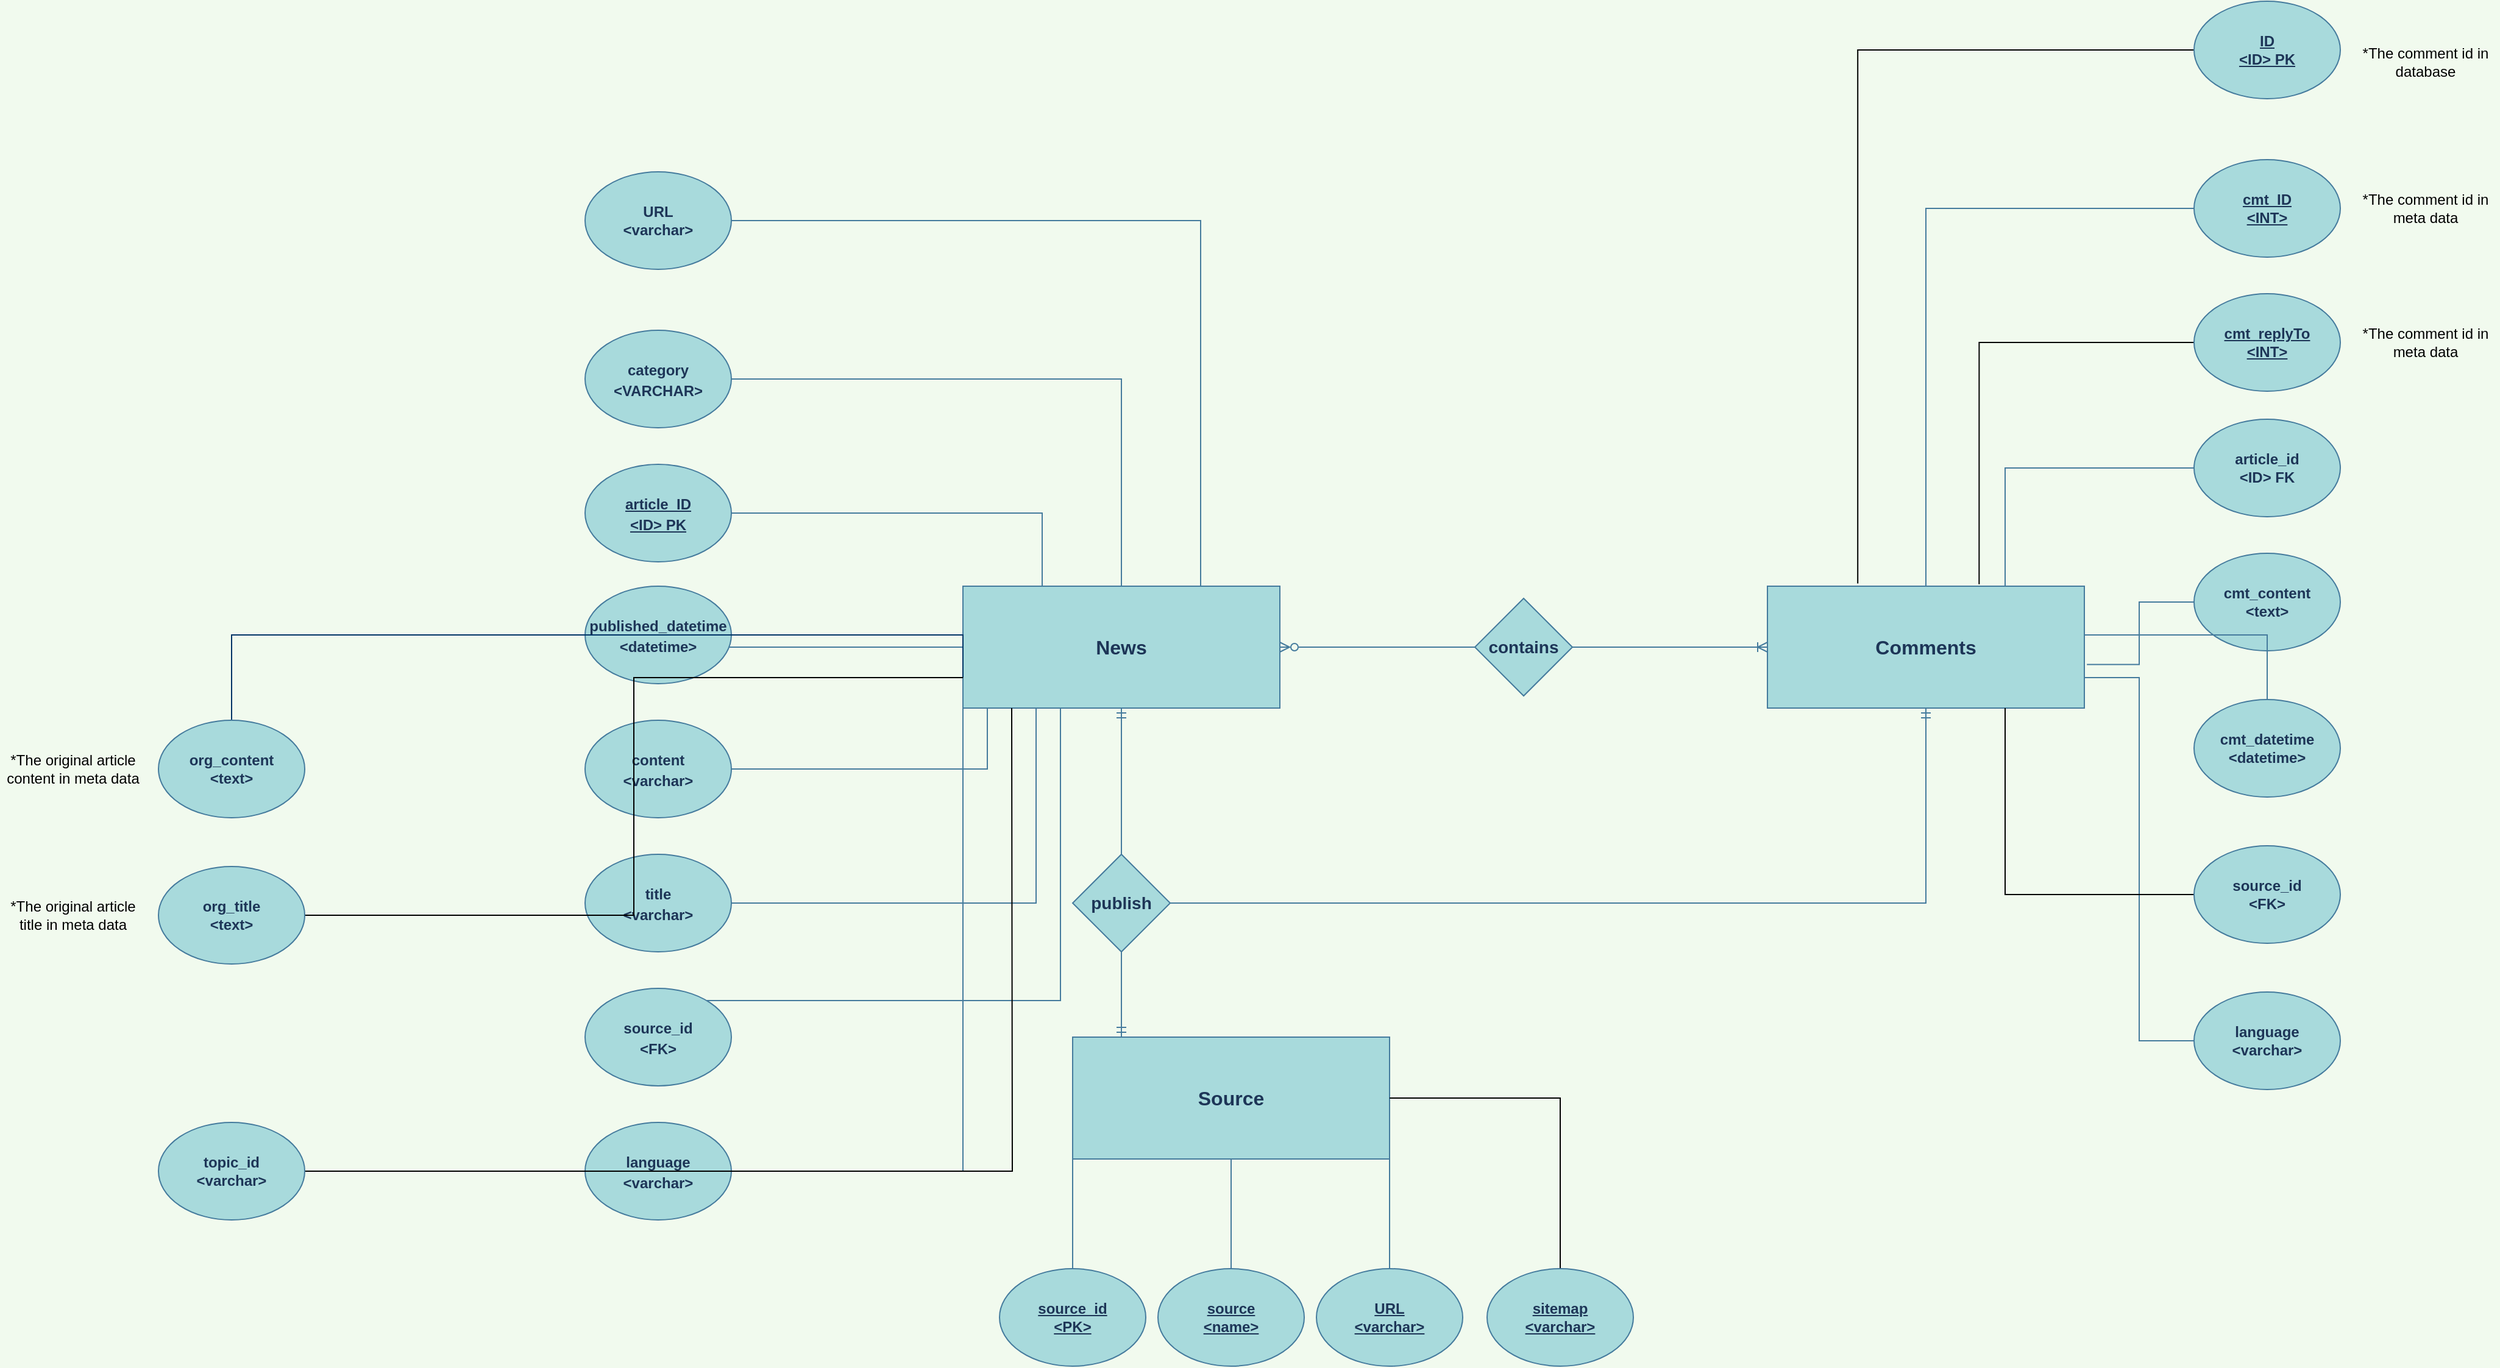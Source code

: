 <mxfile version="20.8.17" type="github">
  <diagram id="R2lEEEUBdFMjLlhIrx00" name="Page-1">
    <mxGraphModel dx="2085" dy="1774" grid="1" gridSize="10" guides="1" tooltips="1" connect="1" arrows="1" fold="1" page="1" pageScale="1" pageWidth="850" pageHeight="1100" background="#F1FAEE" math="0" shadow="0" extFonts="Permanent Marker^https://fonts.googleapis.com/css?family=Permanent+Marker">
      <root>
        <mxCell id="0" />
        <mxCell id="1" parent="0" />
        <mxCell id="RLFhRpxJglFCo0WGlOcY-26" style="edgeStyle=orthogonalEdgeStyle;rounded=0;orthogonalLoop=1;jettySize=auto;html=1;exitX=1;exitY=0.5;exitDx=0;exitDy=0;fontSize=14;endArrow=none;endFill=0;entryX=0;entryY=0.5;entryDx=0;entryDy=0;startArrow=ERzeroToMany;startFill=0;labelBackgroundColor=#F1FAEE;strokeColor=#457B9D;fontColor=#1D3557;" parent="1" source="RLFhRpxJglFCo0WGlOcY-2" target="RLFhRpxJglFCo0WGlOcY-27" edge="1">
          <mxGeometry relative="1" as="geometry" />
        </mxCell>
        <mxCell id="RLFhRpxJglFCo0WGlOcY-48" style="edgeStyle=orthogonalEdgeStyle;rounded=0;orthogonalLoop=1;jettySize=auto;html=1;fontSize=14;startArrow=ERmandOne;startFill=0;endArrow=none;endFill=0;labelBackgroundColor=#F1FAEE;strokeColor=#457B9D;fontColor=#1D3557;" parent="1" source="RLFhRpxJglFCo0WGlOcY-2" target="RLFhRpxJglFCo0WGlOcY-46" edge="1">
          <mxGeometry relative="1" as="geometry" />
        </mxCell>
        <mxCell id="ChOQstC75c1EbROjBpMN-3" style="edgeStyle=orthogonalEdgeStyle;rounded=0;orthogonalLoop=1;jettySize=auto;html=1;entryX=1;entryY=0.5;entryDx=0;entryDy=0;labelBackgroundColor=#F1FAEE;strokeColor=#457B9D;fontColor=#1D3557;endArrow=none;endFill=0;" parent="1" source="RLFhRpxJglFCo0WGlOcY-2" target="ChOQstC75c1EbROjBpMN-2" edge="1">
          <mxGeometry relative="1" as="geometry">
            <Array as="points">
              <mxPoint x="190" y="710" />
            </Array>
          </mxGeometry>
        </mxCell>
        <mxCell id="RLFhRpxJglFCo0WGlOcY-2" value="News" style="rounded=0;whiteSpace=wrap;html=1;fontSize=16;fontStyle=1;fillColor=#A8DADC;strokeColor=#457B9D;fontColor=#1D3557;" parent="1" vertex="1">
          <mxGeometry x="190" y="230" width="260" height="100" as="geometry" />
        </mxCell>
        <mxCell id="RLFhRpxJglFCo0WGlOcY-5" style="edgeStyle=orthogonalEdgeStyle;rounded=0;orthogonalLoop=1;jettySize=auto;html=1;entryX=0.25;entryY=0;entryDx=0;entryDy=0;fontSize=16;endArrow=none;endFill=0;labelBackgroundColor=#F1FAEE;strokeColor=#457B9D;fontColor=#1D3557;" parent="1" source="RLFhRpxJglFCo0WGlOcY-4" target="RLFhRpxJglFCo0WGlOcY-2" edge="1">
          <mxGeometry relative="1" as="geometry" />
        </mxCell>
        <mxCell id="RLFhRpxJglFCo0WGlOcY-4" value="&lt;font style=&quot;font-size: 12px;&quot;&gt;article_ID&lt;br style=&quot;&quot;&gt;&amp;lt;ID&amp;gt; PK&lt;/font&gt;" style="ellipse;whiteSpace=wrap;html=1;fontStyle=5;fontSize=14;fontColor=#1D3557;fillColor=#A8DADC;strokeColor=#457B9D;" parent="1" vertex="1">
          <mxGeometry x="-120" y="130" width="120" height="80" as="geometry" />
        </mxCell>
        <mxCell id="RLFhRpxJglFCo0WGlOcY-7" style="edgeStyle=orthogonalEdgeStyle;rounded=0;orthogonalLoop=1;jettySize=auto;html=1;entryX=0;entryY=0.5;entryDx=0;entryDy=0;fontSize=16;endArrow=none;endFill=0;labelBackgroundColor=#F1FAEE;strokeColor=#457B9D;fontColor=#1D3557;" parent="1" source="RLFhRpxJglFCo0WGlOcY-6" target="RLFhRpxJglFCo0WGlOcY-2" edge="1">
          <mxGeometry relative="1" as="geometry">
            <Array as="points">
              <mxPoint x="60" y="280" />
              <mxPoint x="60" y="280" />
            </Array>
          </mxGeometry>
        </mxCell>
        <mxCell id="RLFhRpxJglFCo0WGlOcY-6" value="&lt;font style=&quot;font-size: 12px;&quot;&gt;published_datetime&lt;br style=&quot;&quot;&gt;&amp;lt;datetime&amp;gt;&lt;/font&gt;" style="ellipse;whiteSpace=wrap;html=1;fontStyle=1;fontSize=14;fillColor=#A8DADC;strokeColor=#457B9D;fontColor=#1D3557;" parent="1" vertex="1">
          <mxGeometry x="-120" y="230" width="120" height="80" as="geometry" />
        </mxCell>
        <mxCell id="RLFhRpxJglFCo0WGlOcY-11" style="edgeStyle=orthogonalEdgeStyle;rounded=0;orthogonalLoop=1;jettySize=auto;html=1;entryX=0.5;entryY=0;entryDx=0;entryDy=0;fontSize=16;endArrow=none;endFill=0;labelBackgroundColor=#F1FAEE;strokeColor=#457B9D;fontColor=#1D3557;" parent="1" source="RLFhRpxJglFCo0WGlOcY-10" target="RLFhRpxJglFCo0WGlOcY-2" edge="1">
          <mxGeometry relative="1" as="geometry" />
        </mxCell>
        <mxCell id="RLFhRpxJglFCo0WGlOcY-10" value="&lt;font style=&quot;font-size: 12px;&quot;&gt;category&lt;br style=&quot;&quot;&gt;&amp;lt;VARCHAR&amp;gt;&lt;/font&gt;" style="ellipse;whiteSpace=wrap;html=1;fontStyle=1;fontSize=14;fillColor=#A8DADC;strokeColor=#457B9D;fontColor=#1D3557;" parent="1" vertex="1">
          <mxGeometry x="-120" y="20" width="120" height="80" as="geometry" />
        </mxCell>
        <mxCell id="RLFhRpxJglFCo0WGlOcY-17" style="edgeStyle=orthogonalEdgeStyle;rounded=0;orthogonalLoop=1;jettySize=auto;html=1;entryX=0.5;entryY=1;entryDx=0;entryDy=0;fontSize=16;endArrow=none;endFill=0;labelBackgroundColor=#F1FAEE;strokeColor=#457B9D;fontColor=#1D3557;" parent="1" source="RLFhRpxJglFCo0WGlOcY-16" target="RLFhRpxJglFCo0WGlOcY-2" edge="1">
          <mxGeometry relative="1" as="geometry">
            <Array as="points">
              <mxPoint x="210" y="380" />
              <mxPoint x="210" y="330" />
            </Array>
          </mxGeometry>
        </mxCell>
        <mxCell id="RLFhRpxJglFCo0WGlOcY-16" value="&lt;font style=&quot;font-size: 12px;&quot;&gt;content&lt;br style=&quot;&quot;&gt;&amp;lt;varchar&amp;gt;&lt;/font&gt;" style="ellipse;whiteSpace=wrap;html=1;fontStyle=1;fontSize=14;fillColor=#A8DADC;strokeColor=#457B9D;fontColor=#1D3557;" parent="1" vertex="1">
          <mxGeometry x="-120" y="340" width="120" height="80" as="geometry" />
        </mxCell>
        <mxCell id="RLFhRpxJglFCo0WGlOcY-21" style="edgeStyle=orthogonalEdgeStyle;rounded=0;orthogonalLoop=1;jettySize=auto;html=1;entryX=0.75;entryY=1;entryDx=0;entryDy=0;fontSize=16;endArrow=none;endFill=0;labelBackgroundColor=#F1FAEE;strokeColor=#457B9D;fontColor=#1D3557;" parent="1" source="RLFhRpxJglFCo0WGlOcY-19" target="RLFhRpxJglFCo0WGlOcY-2" edge="1">
          <mxGeometry relative="1" as="geometry">
            <Array as="points">
              <mxPoint x="250" y="490" />
              <mxPoint x="250" y="330" />
            </Array>
          </mxGeometry>
        </mxCell>
        <mxCell id="RLFhRpxJglFCo0WGlOcY-19" value="&lt;font style=&quot;font-size: 12px;&quot;&gt;title&lt;br style=&quot;&quot;&gt;&amp;lt;varchar&amp;gt;&lt;/font&gt;" style="ellipse;whiteSpace=wrap;html=1;fontStyle=1;fillColor=#A8DADC;strokeColor=#457B9D;fontColor=#1D3557;fontSize=14;" parent="1" vertex="1">
          <mxGeometry x="-120" y="450" width="120" height="80" as="geometry" />
        </mxCell>
        <mxCell id="RLFhRpxJglFCo0WGlOcY-24" style="edgeStyle=orthogonalEdgeStyle;rounded=0;orthogonalLoop=1;jettySize=auto;html=1;entryX=0.75;entryY=0;entryDx=0;entryDy=0;fontSize=16;endArrow=none;endFill=0;labelBackgroundColor=#F1FAEE;strokeColor=#457B9D;fontColor=#1D3557;" parent="1" source="RLFhRpxJglFCo0WGlOcY-23" target="RLFhRpxJglFCo0WGlOcY-2" edge="1">
          <mxGeometry relative="1" as="geometry" />
        </mxCell>
        <mxCell id="RLFhRpxJglFCo0WGlOcY-23" value="URL&lt;br&gt;&amp;lt;varchar&amp;gt;" style="ellipse;whiteSpace=wrap;html=1;fontStyle=1;fillColor=#A8DADC;strokeColor=#457B9D;fontColor=#1D3557;" parent="1" vertex="1">
          <mxGeometry x="-120" y="-110" width="120" height="80" as="geometry" />
        </mxCell>
        <mxCell id="RLFhRpxJglFCo0WGlOcY-47" style="edgeStyle=orthogonalEdgeStyle;rounded=0;orthogonalLoop=1;jettySize=auto;html=1;exitX=0.5;exitY=1;exitDx=0;exitDy=0;entryX=1;entryY=0.5;entryDx=0;entryDy=0;fontSize=14;startArrow=ERmandOne;startFill=0;endArrow=none;endFill=0;labelBackgroundColor=#F1FAEE;strokeColor=#457B9D;fontColor=#1D3557;" parent="1" source="RLFhRpxJglFCo0WGlOcY-25" target="RLFhRpxJglFCo0WGlOcY-46" edge="1">
          <mxGeometry relative="1" as="geometry" />
        </mxCell>
        <mxCell id="ChOQstC75c1EbROjBpMN-5" style="edgeStyle=orthogonalEdgeStyle;rounded=0;orthogonalLoop=1;jettySize=auto;html=1;exitX=1;exitY=0.75;exitDx=0;exitDy=0;entryX=0;entryY=0.5;entryDx=0;entryDy=0;endArrow=none;endFill=0;labelBackgroundColor=#F1FAEE;strokeColor=#457B9D;fontColor=#1D3557;" parent="1" source="RLFhRpxJglFCo0WGlOcY-25" target="ChOQstC75c1EbROjBpMN-4" edge="1">
          <mxGeometry relative="1" as="geometry" />
        </mxCell>
        <mxCell id="RLFhRpxJglFCo0WGlOcY-25" value="Comments" style="rounded=0;whiteSpace=wrap;html=1;fontSize=16;fontStyle=1;fillColor=#A8DADC;strokeColor=#457B9D;fontColor=#1D3557;" parent="1" vertex="1">
          <mxGeometry x="850" y="230" width="260" height="100" as="geometry" />
        </mxCell>
        <mxCell id="RLFhRpxJglFCo0WGlOcY-31" style="edgeStyle=orthogonalEdgeStyle;rounded=0;orthogonalLoop=1;jettySize=auto;html=1;exitX=1;exitY=0.5;exitDx=0;exitDy=0;fontSize=14;startArrow=none;startFill=0;endArrow=ERoneToMany;endFill=0;labelBackgroundColor=#F1FAEE;strokeColor=#457B9D;fontColor=#1D3557;" parent="1" source="RLFhRpxJglFCo0WGlOcY-27" target="RLFhRpxJglFCo0WGlOcY-25" edge="1">
          <mxGeometry relative="1" as="geometry" />
        </mxCell>
        <mxCell id="RLFhRpxJglFCo0WGlOcY-27" value="contains" style="rhombus;whiteSpace=wrap;html=1;fontSize=14;fontStyle=1;fillColor=#A8DADC;strokeColor=#457B9D;fontColor=#1D3557;" parent="1" vertex="1">
          <mxGeometry x="610" y="240" width="80" height="80" as="geometry" />
        </mxCell>
        <mxCell id="RLFhRpxJglFCo0WGlOcY-33" style="edgeStyle=orthogonalEdgeStyle;rounded=0;orthogonalLoop=1;jettySize=auto;html=1;fontSize=14;startArrow=none;startFill=0;endArrow=none;endFill=0;labelBackgroundColor=#F1FAEE;strokeColor=#457B9D;fontColor=#1D3557;" parent="1" source="RLFhRpxJglFCo0WGlOcY-32" target="RLFhRpxJglFCo0WGlOcY-25" edge="1">
          <mxGeometry relative="1" as="geometry" />
        </mxCell>
        <mxCell id="RLFhRpxJglFCo0WGlOcY-32" value="cmt_ID&lt;br&gt;&amp;lt;INT&amp;gt;" style="ellipse;whiteSpace=wrap;html=1;fontStyle=5;fontColor=#1D3557;fillColor=#A8DADC;strokeColor=#457B9D;" parent="1" vertex="1">
          <mxGeometry x="1200" y="-120" width="120" height="80" as="geometry" />
        </mxCell>
        <mxCell id="RLFhRpxJglFCo0WGlOcY-35" style="edgeStyle=orthogonalEdgeStyle;rounded=0;orthogonalLoop=1;jettySize=auto;html=1;entryX=0.75;entryY=0;entryDx=0;entryDy=0;fontSize=14;startArrow=none;startFill=0;endArrow=none;endFill=0;labelBackgroundColor=#F1FAEE;strokeColor=#457B9D;fontColor=#1D3557;" parent="1" source="RLFhRpxJglFCo0WGlOcY-34" target="RLFhRpxJglFCo0WGlOcY-25" edge="1">
          <mxGeometry relative="1" as="geometry" />
        </mxCell>
        <mxCell id="RLFhRpxJglFCo0WGlOcY-34" value="article_id&lt;br&gt;&amp;lt;ID&amp;gt; FK" style="ellipse;whiteSpace=wrap;html=1;fontStyle=1;fillColor=#A8DADC;strokeColor=#457B9D;fontColor=#1D3557;" parent="1" vertex="1">
          <mxGeometry x="1200" y="93" width="120" height="80" as="geometry" />
        </mxCell>
        <mxCell id="RLFhRpxJglFCo0WGlOcY-38" style="edgeStyle=orthogonalEdgeStyle;rounded=0;orthogonalLoop=1;jettySize=auto;html=1;entryX=1.008;entryY=0.642;entryDx=0;entryDy=0;fontSize=14;startArrow=none;startFill=0;endArrow=none;endFill=0;labelBackgroundColor=#F1FAEE;strokeColor=#457B9D;fontColor=#1D3557;entryPerimeter=0;" parent="1" source="RLFhRpxJglFCo0WGlOcY-36" target="RLFhRpxJglFCo0WGlOcY-25" edge="1">
          <mxGeometry relative="1" as="geometry" />
        </mxCell>
        <mxCell id="RLFhRpxJglFCo0WGlOcY-36" value="cmt_content&lt;br&gt;&amp;lt;text&amp;gt;" style="ellipse;whiteSpace=wrap;html=1;fontStyle=1;fillColor=#A8DADC;strokeColor=#457B9D;fontColor=#1D3557;" parent="1" vertex="1">
          <mxGeometry x="1200" y="203" width="120" height="80" as="geometry" />
        </mxCell>
        <mxCell id="RLFhRpxJglFCo0WGlOcY-42" value="Source" style="rounded=0;whiteSpace=wrap;html=1;fontSize=16;fontStyle=1;fillColor=#A8DADC;strokeColor=#457B9D;fontColor=#1D3557;" parent="1" vertex="1">
          <mxGeometry x="280" y="600" width="260" height="100" as="geometry" />
        </mxCell>
        <mxCell id="RLFhRpxJglFCo0WGlOcY-45" style="edgeStyle=orthogonalEdgeStyle;rounded=0;orthogonalLoop=1;jettySize=auto;html=1;fontSize=14;startArrow=none;startFill=0;endArrow=none;endFill=0;labelBackgroundColor=#F1FAEE;strokeColor=#457B9D;fontColor=#1D3557;" parent="1" source="RLFhRpxJglFCo0WGlOcY-44" target="RLFhRpxJglFCo0WGlOcY-25" edge="1">
          <mxGeometry relative="1" as="geometry">
            <Array as="points">
              <mxPoint x="1130" y="270" />
              <mxPoint x="1130" y="270" />
            </Array>
          </mxGeometry>
        </mxCell>
        <mxCell id="RLFhRpxJglFCo0WGlOcY-44" value="cmt_datetime&lt;br&gt;&amp;lt;datetime&amp;gt;" style="ellipse;whiteSpace=wrap;html=1;fontStyle=1;fillColor=#A8DADC;strokeColor=#457B9D;fontColor=#1D3557;" parent="1" vertex="1">
          <mxGeometry x="1200" y="323" width="120" height="80" as="geometry" />
        </mxCell>
        <mxCell id="RLFhRpxJglFCo0WGlOcY-49" style="edgeStyle=orthogonalEdgeStyle;rounded=0;orthogonalLoop=1;jettySize=auto;html=1;exitX=0.5;exitY=1;exitDx=0;exitDy=0;fontSize=14;startArrow=none;startFill=0;endArrow=ERmandOne;endFill=0;labelBackgroundColor=#F1FAEE;strokeColor=#457B9D;fontColor=#1D3557;" parent="1" source="RLFhRpxJglFCo0WGlOcY-46" edge="1">
          <mxGeometry relative="1" as="geometry">
            <mxPoint x="320" y="600" as="targetPoint" />
          </mxGeometry>
        </mxCell>
        <mxCell id="RLFhRpxJglFCo0WGlOcY-46" value="publish" style="rhombus;whiteSpace=wrap;html=1;fontSize=14;fontStyle=1;fillColor=#A8DADC;strokeColor=#457B9D;fontColor=#1D3557;" parent="1" vertex="1">
          <mxGeometry x="280" y="450" width="80" height="80" as="geometry" />
        </mxCell>
        <mxCell id="RLFhRpxJglFCo0WGlOcY-62" style="edgeStyle=orthogonalEdgeStyle;rounded=0;orthogonalLoop=1;jettySize=auto;html=1;fontSize=14;startArrow=none;startFill=0;endArrow=none;endFill=0;labelBackgroundColor=#F1FAEE;strokeColor=#457B9D;fontColor=#1D3557;" parent="1" source="RLFhRpxJglFCo0WGlOcY-61" edge="1">
          <mxGeometry relative="1" as="geometry">
            <mxPoint x="270" y="330" as="targetPoint" />
            <Array as="points">
              <mxPoint x="270" y="570" />
            </Array>
          </mxGeometry>
        </mxCell>
        <mxCell id="RLFhRpxJglFCo0WGlOcY-61" value="&lt;font style=&quot;font-size: 12px;&quot;&gt;source_id&lt;br style=&quot;&quot;&gt;&amp;lt;FK&amp;gt;&lt;/font&gt;" style="ellipse;whiteSpace=wrap;html=1;fontStyle=1;fillColor=#A8DADC;strokeColor=#457B9D;fontColor=#1D3557;fontSize=14;" parent="1" vertex="1">
          <mxGeometry x="-120" y="560" width="120" height="80" as="geometry" />
        </mxCell>
        <mxCell id="RLFhRpxJglFCo0WGlOcY-64" style="edgeStyle=orthogonalEdgeStyle;rounded=0;orthogonalLoop=1;jettySize=auto;html=1;entryX=0;entryY=1;entryDx=0;entryDy=0;fontSize=14;startArrow=none;startFill=0;endArrow=none;endFill=0;labelBackgroundColor=#F1FAEE;strokeColor=#457B9D;fontColor=#1D3557;" parent="1" source="RLFhRpxJglFCo0WGlOcY-63" target="RLFhRpxJglFCo0WGlOcY-42" edge="1">
          <mxGeometry relative="1" as="geometry" />
        </mxCell>
        <mxCell id="RLFhRpxJglFCo0WGlOcY-63" value="source_id&lt;br style=&quot;font-size: 12px;&quot;&gt;&amp;lt;PK&amp;gt;" style="ellipse;whiteSpace=wrap;html=1;fontStyle=5;fontColor=#1D3557;fontSize=12;verticalAlign=middle;fillColor=#A8DADC;strokeColor=#457B9D;" parent="1" vertex="1">
          <mxGeometry x="220" y="790" width="120" height="80" as="geometry" />
        </mxCell>
        <mxCell id="RLFhRpxJglFCo0WGlOcY-68" style="edgeStyle=orthogonalEdgeStyle;rounded=0;orthogonalLoop=1;jettySize=auto;html=1;entryX=1;entryY=1;entryDx=0;entryDy=0;fontSize=14;fontColor=#1D3557;startArrow=none;startFill=0;endArrow=none;endFill=0;labelBackgroundColor=#F1FAEE;strokeColor=#457B9D;" parent="1" source="RLFhRpxJglFCo0WGlOcY-65" target="RLFhRpxJglFCo0WGlOcY-42" edge="1">
          <mxGeometry relative="1" as="geometry" />
        </mxCell>
        <mxCell id="RLFhRpxJglFCo0WGlOcY-65" value="URL&lt;br style=&quot;font-size: 12px;&quot;&gt;&amp;lt;varchar&amp;gt;" style="ellipse;whiteSpace=wrap;html=1;fontStyle=5;fontColor=#1D3557;fontSize=12;verticalAlign=middle;fillColor=#A8DADC;strokeColor=#457B9D;" parent="1" vertex="1">
          <mxGeometry x="480" y="790" width="120" height="80" as="geometry" />
        </mxCell>
        <mxCell id="RLFhRpxJglFCo0WGlOcY-67" style="edgeStyle=orthogonalEdgeStyle;rounded=0;orthogonalLoop=1;jettySize=auto;html=1;exitX=0.5;exitY=0;exitDx=0;exitDy=0;fontSize=14;fontColor=#1D3557;startArrow=none;startFill=0;endArrow=none;endFill=0;labelBackgroundColor=#F1FAEE;strokeColor=#457B9D;" parent="1" source="RLFhRpxJglFCo0WGlOcY-66" target="RLFhRpxJglFCo0WGlOcY-42" edge="1">
          <mxGeometry relative="1" as="geometry" />
        </mxCell>
        <mxCell id="RLFhRpxJglFCo0WGlOcY-66" value="source&lt;br&gt;&amp;lt;name&amp;gt;" style="ellipse;whiteSpace=wrap;html=1;fontStyle=5;fontColor=#1D3557;fontSize=12;verticalAlign=middle;fillColor=#A8DADC;strokeColor=#457B9D;" parent="1" vertex="1">
          <mxGeometry x="350" y="790" width="120" height="80" as="geometry" />
        </mxCell>
        <mxCell id="ChOQstC75c1EbROjBpMN-2" value="&lt;font style=&quot;font-size: 12px;&quot;&gt;language&lt;br style=&quot;&quot;&gt;&amp;lt;varchar&amp;gt;&lt;/font&gt;" style="ellipse;whiteSpace=wrap;html=1;fillColor=#A8DADC;strokeColor=#457B9D;fontColor=#1D3557;fontStyle=1;fontSize=14;" parent="1" vertex="1">
          <mxGeometry x="-120" y="670" width="120" height="80" as="geometry" />
        </mxCell>
        <mxCell id="ChOQstC75c1EbROjBpMN-4" value="language&lt;br&gt;&amp;lt;varchar&amp;gt;" style="ellipse;whiteSpace=wrap;html=1;fontStyle=1;fillColor=#A8DADC;strokeColor=#457B9D;fontColor=#1D3557;" parent="1" vertex="1">
          <mxGeometry x="1200" y="563" width="120" height="80" as="geometry" />
        </mxCell>
        <mxCell id="NbfTxf8IPnhKbpu9uB7_-2" style="edgeStyle=orthogonalEdgeStyle;rounded=0;orthogonalLoop=1;jettySize=auto;html=1;entryX=0;entryY=0.75;entryDx=0;entryDy=0;fontSize=14;endArrow=none;endFill=0;strokeColor=#003366;" parent="1" source="NbfTxf8IPnhKbpu9uB7_-1" target="RLFhRpxJglFCo0WGlOcY-2" edge="1">
          <mxGeometry relative="1" as="geometry">
            <Array as="points">
              <mxPoint x="190" y="270" />
            </Array>
          </mxGeometry>
        </mxCell>
        <mxCell id="NbfTxf8IPnhKbpu9uB7_-1" value="org_content&lt;br style=&quot;font-size: 12px;&quot;&gt;&amp;lt;text&amp;gt;" style="ellipse;whiteSpace=wrap;html=1;fontStyle=1;fontSize=12;fillColor=#A8DADC;strokeColor=#457B9D;fontColor=#1D3557;" parent="1" vertex="1">
          <mxGeometry x="-470" y="340" width="120" height="80" as="geometry" />
        </mxCell>
        <mxCell id="BSe2o2XbLikYjaryKj4e-2" style="edgeStyle=orthogonalEdgeStyle;rounded=0;orthogonalLoop=1;jettySize=auto;html=1;endArrow=none;endFill=0;" parent="1" source="BSe2o2XbLikYjaryKj4e-1" edge="1">
          <mxGeometry relative="1" as="geometry">
            <mxPoint x="230" y="330" as="targetPoint" />
          </mxGeometry>
        </mxCell>
        <mxCell id="BSe2o2XbLikYjaryKj4e-1" value="topic_id&lt;br style=&quot;font-size: 12px;&quot;&gt;&amp;lt;varchar&amp;gt;" style="ellipse;whiteSpace=wrap;html=1;fontStyle=1;fontSize=12;fillColor=#A8DADC;strokeColor=#457B9D;fontColor=#1D3557;" parent="1" vertex="1">
          <mxGeometry x="-470" y="670" width="120" height="80" as="geometry" />
        </mxCell>
        <mxCell id="FFZbUW62L2rIKRKEod7O-2" style="edgeStyle=orthogonalEdgeStyle;rounded=0;orthogonalLoop=1;jettySize=auto;html=1;entryX=0;entryY=0.75;entryDx=0;entryDy=0;fontSize=12;endArrow=none;endFill=0;" edge="1" parent="1" source="FFZbUW62L2rIKRKEod7O-1" target="RLFhRpxJglFCo0WGlOcY-2">
          <mxGeometry relative="1" as="geometry" />
        </mxCell>
        <mxCell id="FFZbUW62L2rIKRKEod7O-1" value="org_title&lt;br style=&quot;font-size: 12px;&quot;&gt;&amp;lt;text&amp;gt;" style="ellipse;whiteSpace=wrap;html=1;fontStyle=1;fontSize=12;fillColor=#A8DADC;strokeColor=#457B9D;fontColor=#1D3557;" vertex="1" parent="1">
          <mxGeometry x="-470" y="460" width="120" height="80" as="geometry" />
        </mxCell>
        <mxCell id="FFZbUW62L2rIKRKEod7O-5" style="edgeStyle=orthogonalEdgeStyle;rounded=0;orthogonalLoop=1;jettySize=auto;html=1;entryX=0.285;entryY=-0.023;entryDx=0;entryDy=0;entryPerimeter=0;fontSize=12;endArrow=none;endFill=0;" edge="1" parent="1" source="FFZbUW62L2rIKRKEod7O-4" target="RLFhRpxJglFCo0WGlOcY-25">
          <mxGeometry relative="1" as="geometry" />
        </mxCell>
        <mxCell id="FFZbUW62L2rIKRKEod7O-4" value="ID&lt;br&gt;&amp;lt;ID&amp;gt; PK" style="ellipse;whiteSpace=wrap;html=1;fontStyle=5;fontColor=#1D3557;fillColor=#A8DADC;strokeColor=#457B9D;" vertex="1" parent="1">
          <mxGeometry x="1200" y="-250" width="120" height="80" as="geometry" />
        </mxCell>
        <mxCell id="FFZbUW62L2rIKRKEod7O-7" style="edgeStyle=orthogonalEdgeStyle;rounded=0;orthogonalLoop=1;jettySize=auto;html=1;entryX=1;entryY=0.5;entryDx=0;entryDy=0;fontSize=12;endArrow=none;endFill=0;exitX=0.5;exitY=0;exitDx=0;exitDy=0;" edge="1" parent="1" source="FFZbUW62L2rIKRKEod7O-6" target="RLFhRpxJglFCo0WGlOcY-42">
          <mxGeometry relative="1" as="geometry" />
        </mxCell>
        <mxCell id="FFZbUW62L2rIKRKEod7O-6" value="sitemap&lt;br style=&quot;font-size: 12px;&quot;&gt;&amp;lt;varchar&amp;gt;" style="ellipse;whiteSpace=wrap;html=1;fontStyle=5;fontColor=#1D3557;fontSize=12;verticalAlign=middle;fillColor=#A8DADC;strokeColor=#457B9D;" vertex="1" parent="1">
          <mxGeometry x="620" y="790" width="120" height="80" as="geometry" />
        </mxCell>
        <mxCell id="FFZbUW62L2rIKRKEod7O-8" value="*The comment id in meta data" style="rounded=0;whiteSpace=wrap;html=1;fontSize=12;fillColor=none;strokeColor=none;" vertex="1" parent="1">
          <mxGeometry x="1330" y="-110" width="120" height="60" as="geometry" />
        </mxCell>
        <mxCell id="FFZbUW62L2rIKRKEod7O-9" value="*The comment id in database" style="rounded=0;whiteSpace=wrap;html=1;fontSize=12;fillColor=none;strokeColor=none;" vertex="1" parent="1">
          <mxGeometry x="1330" y="-230" width="120" height="60" as="geometry" />
        </mxCell>
        <mxCell id="FFZbUW62L2rIKRKEod7O-10" value="*The original article content in meta data" style="rounded=0;whiteSpace=wrap;html=1;fontSize=12;fillColor=none;strokeColor=none;" vertex="1" parent="1">
          <mxGeometry x="-600" y="350" width="120" height="60" as="geometry" />
        </mxCell>
        <mxCell id="FFZbUW62L2rIKRKEod7O-11" value="*The original article title in meta data" style="rounded=0;whiteSpace=wrap;html=1;fontSize=12;fillColor=none;strokeColor=none;" vertex="1" parent="1">
          <mxGeometry x="-600" y="470" width="120" height="60" as="geometry" />
        </mxCell>
        <mxCell id="FFZbUW62L2rIKRKEod7O-13" style="edgeStyle=orthogonalEdgeStyle;rounded=0;orthogonalLoop=1;jettySize=auto;html=1;entryX=0.75;entryY=1;entryDx=0;entryDy=0;fontSize=12;endArrow=none;endFill=0;" edge="1" parent="1" source="FFZbUW62L2rIKRKEod7O-12" target="RLFhRpxJglFCo0WGlOcY-25">
          <mxGeometry relative="1" as="geometry" />
        </mxCell>
        <mxCell id="FFZbUW62L2rIKRKEod7O-12" value="source_id&lt;br&gt;&amp;lt;FK&amp;gt;" style="ellipse;whiteSpace=wrap;html=1;fontStyle=1;fillColor=#A8DADC;strokeColor=#457B9D;fontColor=#1D3557;" vertex="1" parent="1">
          <mxGeometry x="1200" y="443" width="120" height="80" as="geometry" />
        </mxCell>
        <mxCell id="FFZbUW62L2rIKRKEod7O-15" style="edgeStyle=orthogonalEdgeStyle;rounded=0;orthogonalLoop=1;jettySize=auto;html=1;exitX=0;exitY=0.5;exitDx=0;exitDy=0;entryX=0.668;entryY=-0.016;entryDx=0;entryDy=0;entryPerimeter=0;fontSize=12;endArrow=none;endFill=0;" edge="1" parent="1" source="FFZbUW62L2rIKRKEod7O-14" target="RLFhRpxJglFCo0WGlOcY-25">
          <mxGeometry relative="1" as="geometry" />
        </mxCell>
        <mxCell id="FFZbUW62L2rIKRKEod7O-14" value="cmt_replyTo&lt;br&gt;&amp;lt;INT&amp;gt;" style="ellipse;whiteSpace=wrap;html=1;fontStyle=5;fontColor=#1D3557;fillColor=#A8DADC;strokeColor=#457B9D;" vertex="1" parent="1">
          <mxGeometry x="1200" y="-10" width="120" height="80" as="geometry" />
        </mxCell>
        <mxCell id="FFZbUW62L2rIKRKEod7O-16" value="*The comment id in meta data" style="rounded=0;whiteSpace=wrap;html=1;fontSize=12;fillColor=none;strokeColor=none;" vertex="1" parent="1">
          <mxGeometry x="1330" width="120" height="60" as="geometry" />
        </mxCell>
      </root>
    </mxGraphModel>
  </diagram>
</mxfile>

